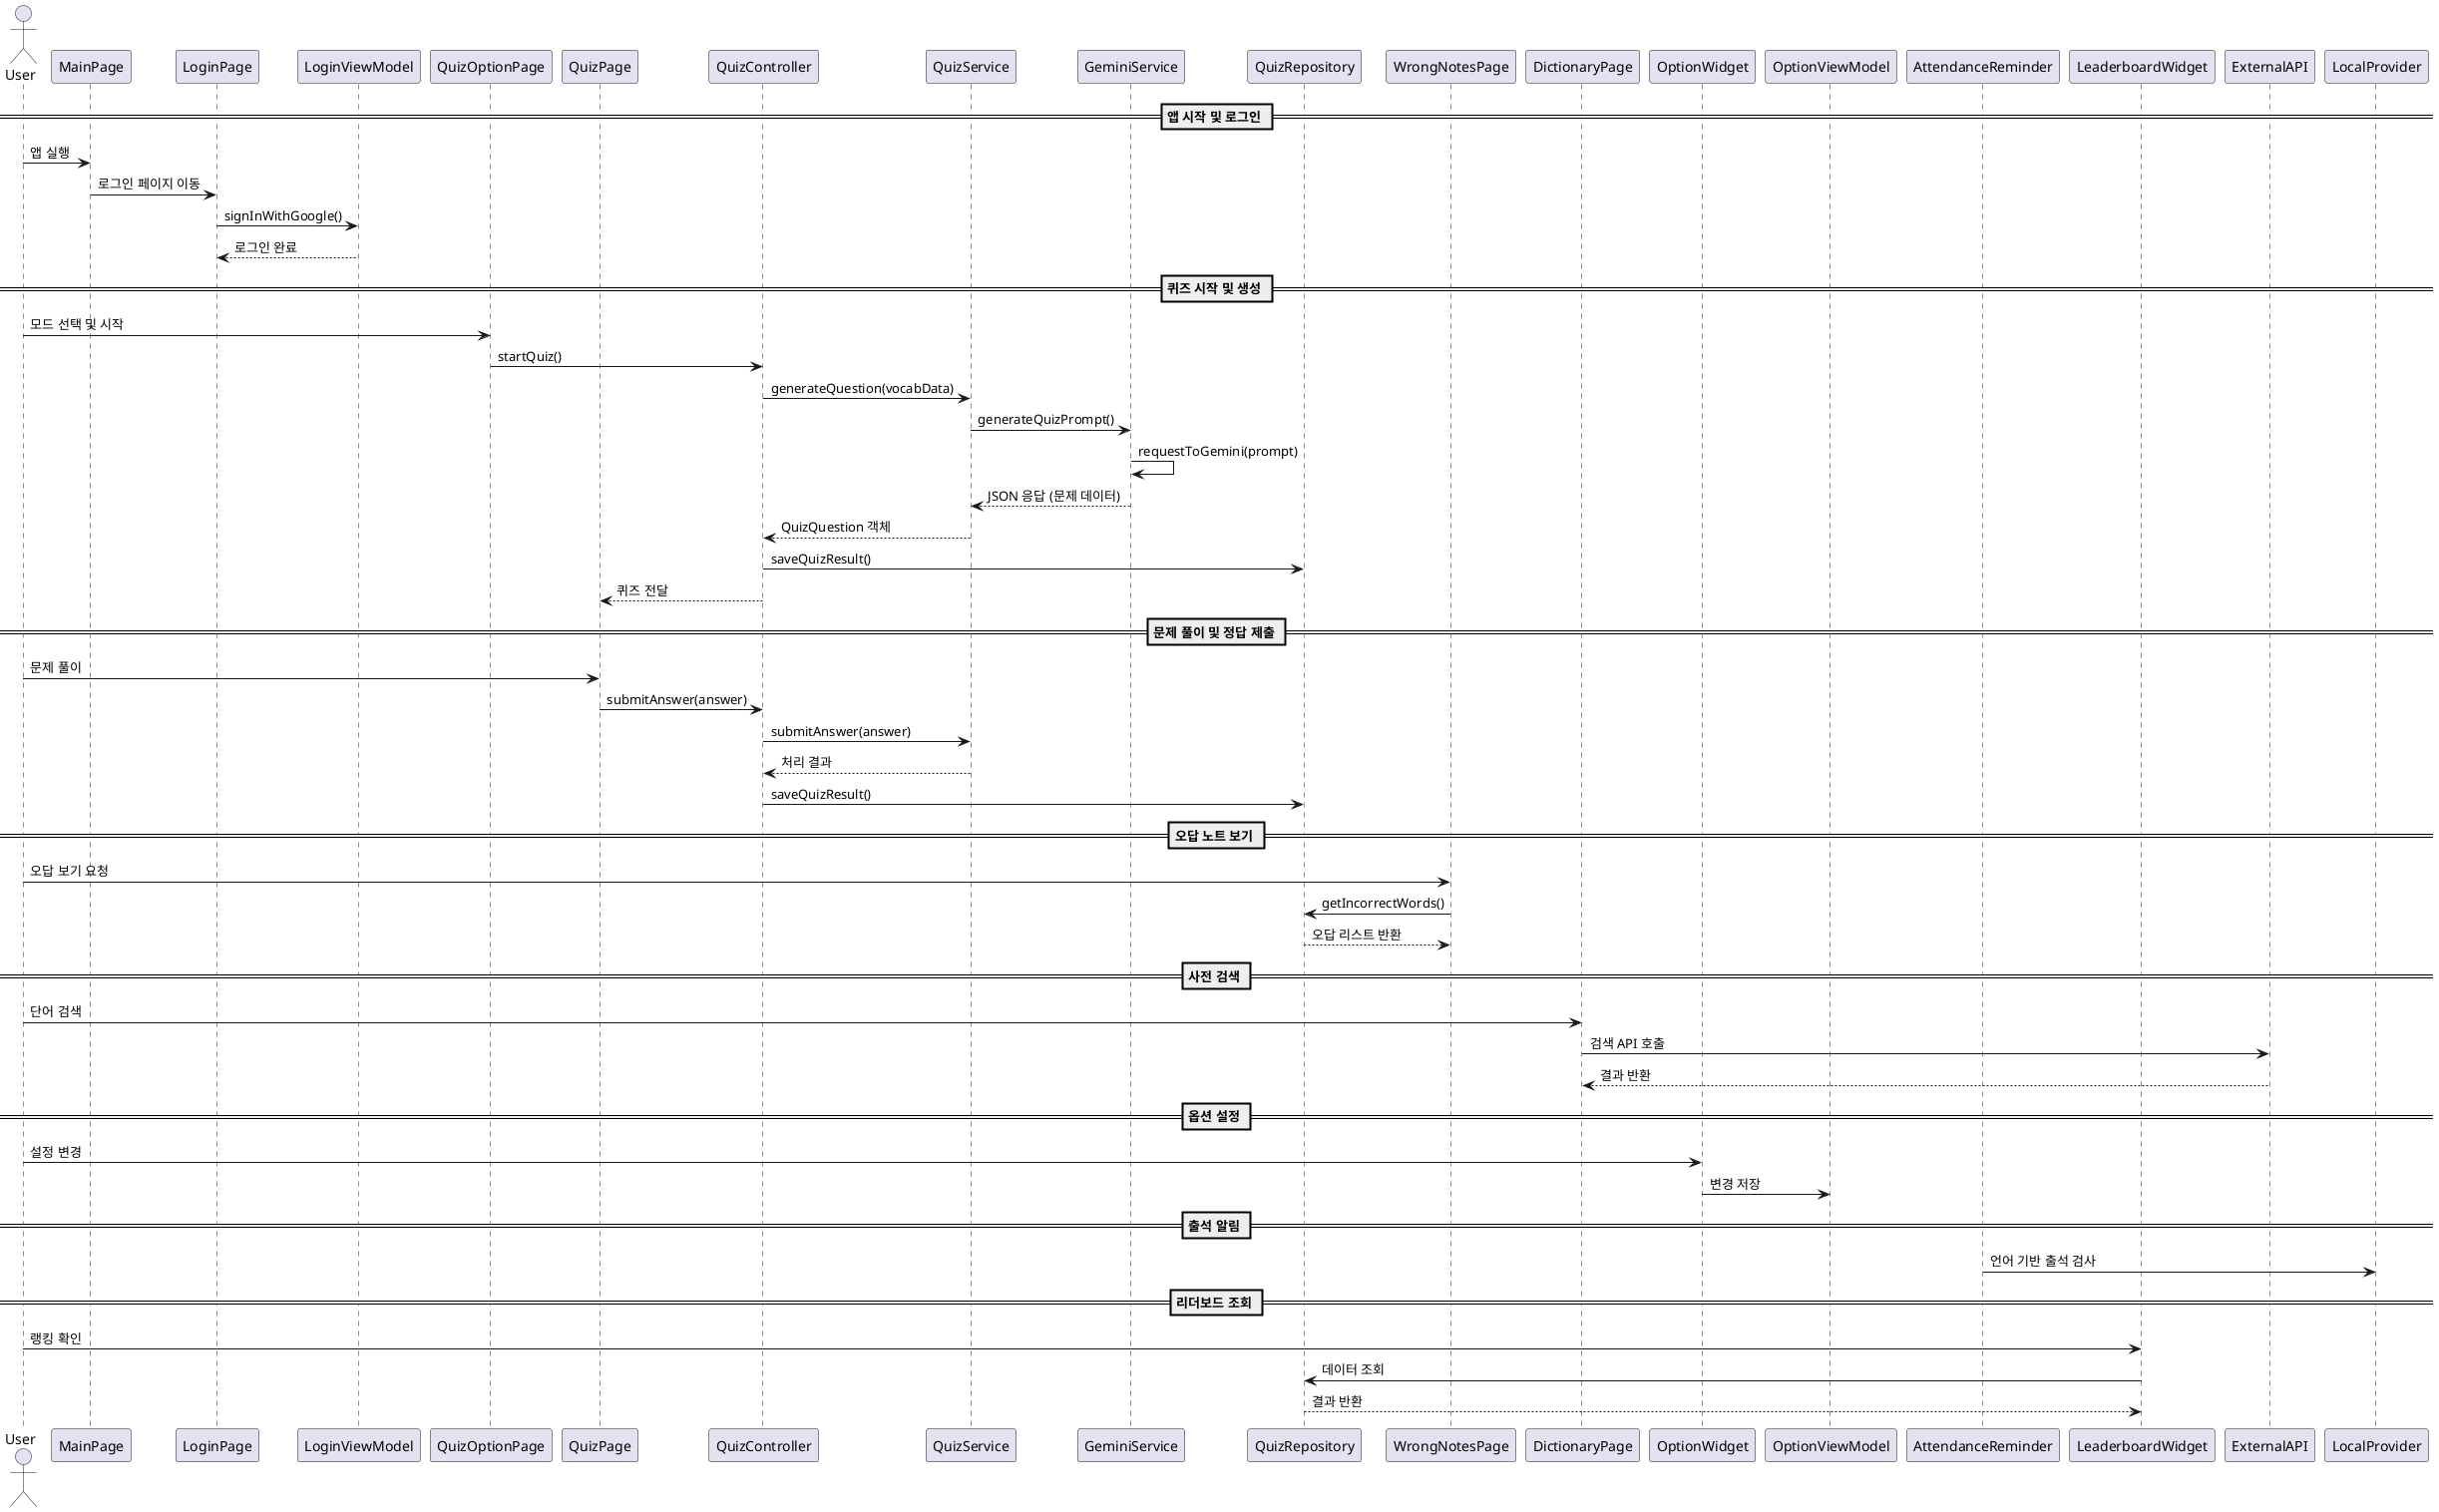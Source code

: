 @startuml
actor User

participant "MainPage" as Main
participant "LoginPage" as Login
participant "LoginViewModel" as LoginVM
participant "QuizOptionPage" as QuizOption
participant "QuizPage" as QuizPage
participant "QuizController" as Controller
participant "QuizService" as Service
participant "GeminiService" as Gemini
participant "QuizRepository" as QuizRepo
participant "WrongNotesPage" as WrongNotes
participant "DictionaryPage" as Dictionary
participant "OptionWidget" as OptionWidget
participant "OptionViewModel" as OptionVM
participant "AttendanceReminder" as Reminder
participant "LeaderboardWidget" as Leaderboard

== 앱 시작 및 로그인 ==

User -> Main: 앱 실행
Main -> Login: 로그인 페이지 이동
Login -> LoginVM: signInWithGoogle()
LoginVM --> Login: 로그인 완료

== 퀴즈 시작 및 생성 ==

User -> QuizOption: 모드 선택 및 시작
QuizOption -> Controller: startQuiz()
Controller -> Service: generateQuestion(vocabData)
Service -> Gemini: generateQuizPrompt()
Gemini -> Gemini: requestToGemini(prompt)
Gemini --> Service: JSON 응답 (문제 데이터)
Service --> Controller: QuizQuestion 객체
Controller -> QuizRepo: saveQuizResult()
Controller --> QuizPage: 퀴즈 전달

== 문제 풀이 및 정답 제출 ==

User -> QuizPage: 문제 풀이
QuizPage -> Controller: submitAnswer(answer)
Controller -> Service: submitAnswer(answer)
Service --> Controller: 처리 결과
Controller -> QuizRepo: saveQuizResult()

== 오답 노트 보기 ==

User -> WrongNotes: 오답 보기 요청
WrongNotes -> QuizRepo: getIncorrectWords()
QuizRepo --> WrongNotes: 오답 리스트 반환

== 사전 검색 ==

User -> Dictionary: 단어 검색
Dictionary -> ExternalAPI: 검색 API 호출
ExternalAPI --> Dictionary: 결과 반환

== 옵션 설정 ==

User -> OptionWidget: 설정 변경
OptionWidget -> OptionVM: 변경 저장

== 출석 알림 ==

Reminder -> LocalProvider: 언어 기반 출석 검사

== 리더보드 조회 ==

User -> Leaderboard: 랭킹 확인
Leaderboard -> QuizRepo: 데이터 조회
QuizRepo --> Leaderboard: 결과 반환

@enduml
